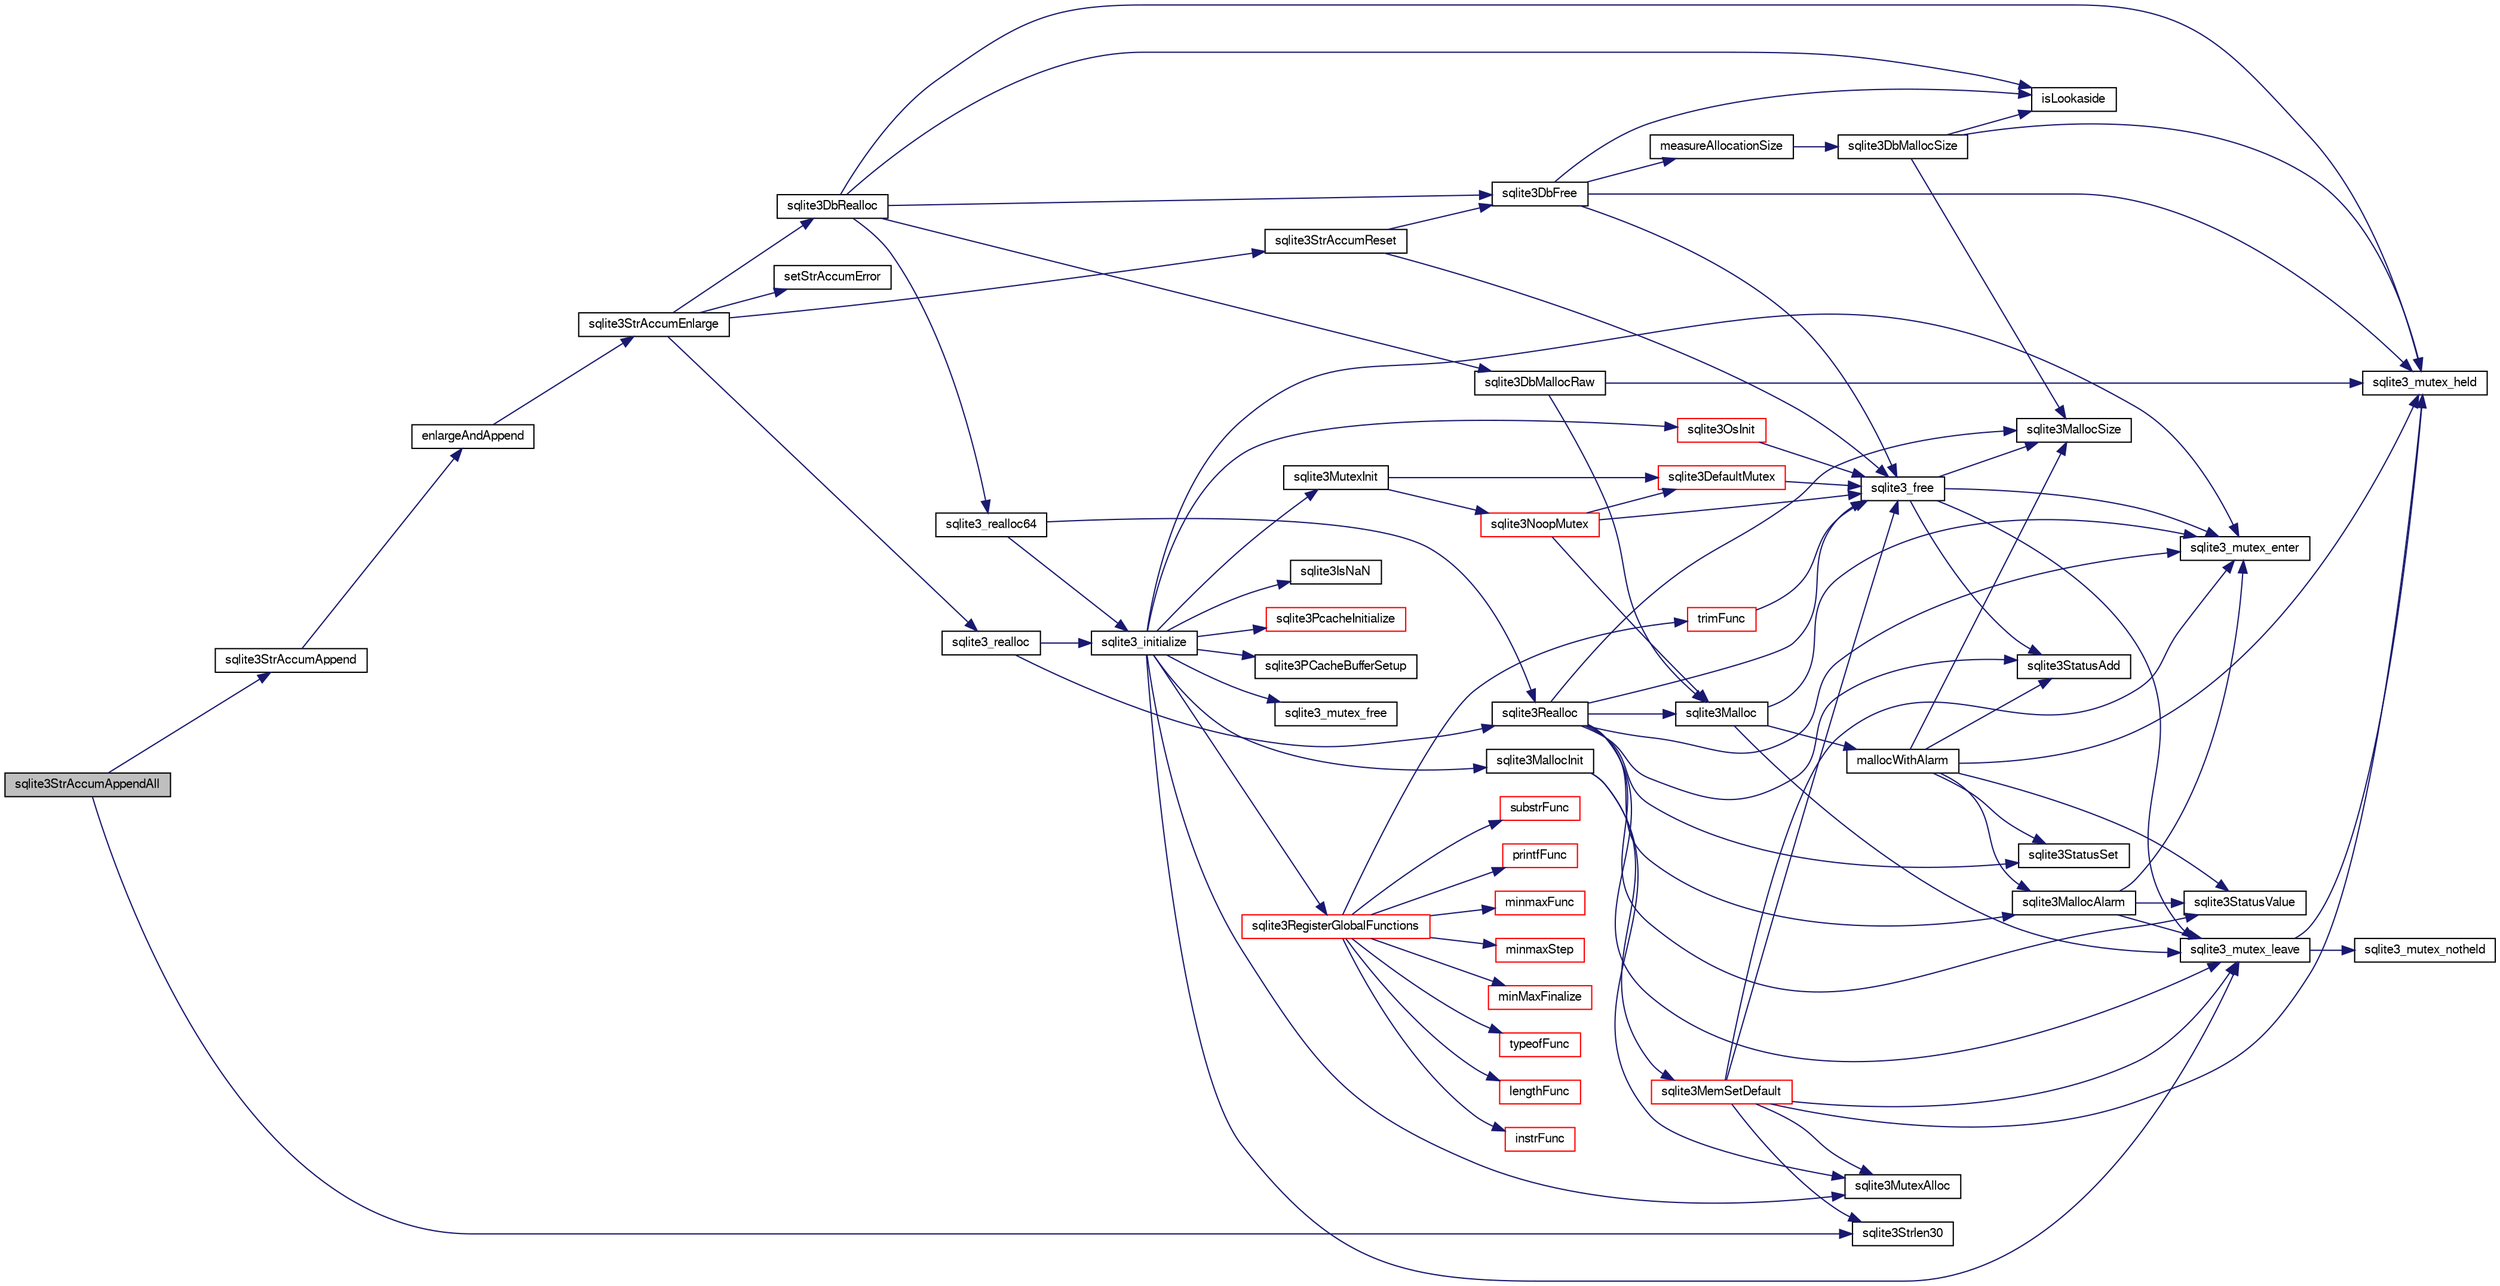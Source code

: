digraph "sqlite3StrAccumAppendAll"
{
  edge [fontname="FreeSans",fontsize="10",labelfontname="FreeSans",labelfontsize="10"];
  node [fontname="FreeSans",fontsize="10",shape=record];
  rankdir="LR";
  Node714829 [label="sqlite3StrAccumAppendAll",height=0.2,width=0.4,color="black", fillcolor="grey75", style="filled", fontcolor="black"];
  Node714829 -> Node714830 [color="midnightblue",fontsize="10",style="solid",fontname="FreeSans"];
  Node714830 [label="sqlite3StrAccumAppend",height=0.2,width=0.4,color="black", fillcolor="white", style="filled",URL="$sqlite3_8c.html#a56664fa33def33c5a5245b623441d5e0"];
  Node714830 -> Node714831 [color="midnightblue",fontsize="10",style="solid",fontname="FreeSans"];
  Node714831 [label="enlargeAndAppend",height=0.2,width=0.4,color="black", fillcolor="white", style="filled",URL="$sqlite3_8c.html#a25b21e61dc0883d849890eaa8a18088a"];
  Node714831 -> Node714832 [color="midnightblue",fontsize="10",style="solid",fontname="FreeSans"];
  Node714832 [label="sqlite3StrAccumEnlarge",height=0.2,width=0.4,color="black", fillcolor="white", style="filled",URL="$sqlite3_8c.html#a38976500a97c69d65086eeccca82dd96"];
  Node714832 -> Node714833 [color="midnightblue",fontsize="10",style="solid",fontname="FreeSans"];
  Node714833 [label="setStrAccumError",height=0.2,width=0.4,color="black", fillcolor="white", style="filled",URL="$sqlite3_8c.html#a3dc479a1fc8ba1ab8edfe51f8a0b102c"];
  Node714832 -> Node714834 [color="midnightblue",fontsize="10",style="solid",fontname="FreeSans"];
  Node714834 [label="sqlite3StrAccumReset",height=0.2,width=0.4,color="black", fillcolor="white", style="filled",URL="$sqlite3_8c.html#ad7e70f4ec9d2fa3a63a371e2c7c555d8"];
  Node714834 -> Node714835 [color="midnightblue",fontsize="10",style="solid",fontname="FreeSans"];
  Node714835 [label="sqlite3DbFree",height=0.2,width=0.4,color="black", fillcolor="white", style="filled",URL="$sqlite3_8c.html#ac70ab821a6607b4a1b909582dc37a069"];
  Node714835 -> Node714836 [color="midnightblue",fontsize="10",style="solid",fontname="FreeSans"];
  Node714836 [label="sqlite3_mutex_held",height=0.2,width=0.4,color="black", fillcolor="white", style="filled",URL="$sqlite3_8c.html#acf77da68932b6bc163c5e68547ecc3e7"];
  Node714835 -> Node714837 [color="midnightblue",fontsize="10",style="solid",fontname="FreeSans"];
  Node714837 [label="measureAllocationSize",height=0.2,width=0.4,color="black", fillcolor="white", style="filled",URL="$sqlite3_8c.html#a45731e644a22fdb756e2b6337224217a"];
  Node714837 -> Node714838 [color="midnightblue",fontsize="10",style="solid",fontname="FreeSans"];
  Node714838 [label="sqlite3DbMallocSize",height=0.2,width=0.4,color="black", fillcolor="white", style="filled",URL="$sqlite3_8c.html#aa397e5a8a03495203a0767abf0a71f86"];
  Node714838 -> Node714839 [color="midnightblue",fontsize="10",style="solid",fontname="FreeSans"];
  Node714839 [label="sqlite3MallocSize",height=0.2,width=0.4,color="black", fillcolor="white", style="filled",URL="$sqlite3_8c.html#acf5d2a5f35270bafb050bd2def576955"];
  Node714838 -> Node714836 [color="midnightblue",fontsize="10",style="solid",fontname="FreeSans"];
  Node714838 -> Node714840 [color="midnightblue",fontsize="10",style="solid",fontname="FreeSans"];
  Node714840 [label="isLookaside",height=0.2,width=0.4,color="black", fillcolor="white", style="filled",URL="$sqlite3_8c.html#a770fa05ff9717b75e16f4d968a77b897"];
  Node714835 -> Node714840 [color="midnightblue",fontsize="10",style="solid",fontname="FreeSans"];
  Node714835 -> Node714841 [color="midnightblue",fontsize="10",style="solid",fontname="FreeSans"];
  Node714841 [label="sqlite3_free",height=0.2,width=0.4,color="black", fillcolor="white", style="filled",URL="$sqlite3_8c.html#a6552349e36a8a691af5487999ab09519"];
  Node714841 -> Node714842 [color="midnightblue",fontsize="10",style="solid",fontname="FreeSans"];
  Node714842 [label="sqlite3_mutex_enter",height=0.2,width=0.4,color="black", fillcolor="white", style="filled",URL="$sqlite3_8c.html#a1c12cde690bd89f104de5cbad12a6bf5"];
  Node714841 -> Node714843 [color="midnightblue",fontsize="10",style="solid",fontname="FreeSans"];
  Node714843 [label="sqlite3StatusAdd",height=0.2,width=0.4,color="black", fillcolor="white", style="filled",URL="$sqlite3_8c.html#afa029f93586aeab4cc85360905dae9cd"];
  Node714841 -> Node714839 [color="midnightblue",fontsize="10",style="solid",fontname="FreeSans"];
  Node714841 -> Node714844 [color="midnightblue",fontsize="10",style="solid",fontname="FreeSans"];
  Node714844 [label="sqlite3_mutex_leave",height=0.2,width=0.4,color="black", fillcolor="white", style="filled",URL="$sqlite3_8c.html#a5838d235601dbd3c1fa993555c6bcc93"];
  Node714844 -> Node714836 [color="midnightblue",fontsize="10",style="solid",fontname="FreeSans"];
  Node714844 -> Node714845 [color="midnightblue",fontsize="10",style="solid",fontname="FreeSans"];
  Node714845 [label="sqlite3_mutex_notheld",height=0.2,width=0.4,color="black", fillcolor="white", style="filled",URL="$sqlite3_8c.html#a83967c837c1c000d3b5adcfaa688f5dc"];
  Node714834 -> Node714841 [color="midnightblue",fontsize="10",style="solid",fontname="FreeSans"];
  Node714832 -> Node714846 [color="midnightblue",fontsize="10",style="solid",fontname="FreeSans"];
  Node714846 [label="sqlite3DbRealloc",height=0.2,width=0.4,color="black", fillcolor="white", style="filled",URL="$sqlite3_8c.html#ae028f4902a9d29bcaf310ff289ee87dc"];
  Node714846 -> Node714836 [color="midnightblue",fontsize="10",style="solid",fontname="FreeSans"];
  Node714846 -> Node714847 [color="midnightblue",fontsize="10",style="solid",fontname="FreeSans"];
  Node714847 [label="sqlite3DbMallocRaw",height=0.2,width=0.4,color="black", fillcolor="white", style="filled",URL="$sqlite3_8c.html#abbe8be0cf7175e11ddc3e2218fad924e"];
  Node714847 -> Node714836 [color="midnightblue",fontsize="10",style="solid",fontname="FreeSans"];
  Node714847 -> Node714848 [color="midnightblue",fontsize="10",style="solid",fontname="FreeSans"];
  Node714848 [label="sqlite3Malloc",height=0.2,width=0.4,color="black", fillcolor="white", style="filled",URL="$sqlite3_8c.html#a361a2eaa846b1885f123abe46f5d8b2b"];
  Node714848 -> Node714842 [color="midnightblue",fontsize="10",style="solid",fontname="FreeSans"];
  Node714848 -> Node714849 [color="midnightblue",fontsize="10",style="solid",fontname="FreeSans"];
  Node714849 [label="mallocWithAlarm",height=0.2,width=0.4,color="black", fillcolor="white", style="filled",URL="$sqlite3_8c.html#ab070d5cf8e48ec8a6a43cf025d48598b"];
  Node714849 -> Node714836 [color="midnightblue",fontsize="10",style="solid",fontname="FreeSans"];
  Node714849 -> Node714850 [color="midnightblue",fontsize="10",style="solid",fontname="FreeSans"];
  Node714850 [label="sqlite3StatusSet",height=0.2,width=0.4,color="black", fillcolor="white", style="filled",URL="$sqlite3_8c.html#afec7586c01fcb5ea17dc9d7725a589d9"];
  Node714849 -> Node714851 [color="midnightblue",fontsize="10",style="solid",fontname="FreeSans"];
  Node714851 [label="sqlite3StatusValue",height=0.2,width=0.4,color="black", fillcolor="white", style="filled",URL="$sqlite3_8c.html#a30b8ac296c6e200c1fa57708d52c6ef6"];
  Node714849 -> Node714852 [color="midnightblue",fontsize="10",style="solid",fontname="FreeSans"];
  Node714852 [label="sqlite3MallocAlarm",height=0.2,width=0.4,color="black", fillcolor="white", style="filled",URL="$sqlite3_8c.html#ada66988e8471d1198f3219c062377508"];
  Node714852 -> Node714851 [color="midnightblue",fontsize="10",style="solid",fontname="FreeSans"];
  Node714852 -> Node714844 [color="midnightblue",fontsize="10",style="solid",fontname="FreeSans"];
  Node714852 -> Node714842 [color="midnightblue",fontsize="10",style="solid",fontname="FreeSans"];
  Node714849 -> Node714839 [color="midnightblue",fontsize="10",style="solid",fontname="FreeSans"];
  Node714849 -> Node714843 [color="midnightblue",fontsize="10",style="solid",fontname="FreeSans"];
  Node714848 -> Node714844 [color="midnightblue",fontsize="10",style="solid",fontname="FreeSans"];
  Node714846 -> Node714840 [color="midnightblue",fontsize="10",style="solid",fontname="FreeSans"];
  Node714846 -> Node714835 [color="midnightblue",fontsize="10",style="solid",fontname="FreeSans"];
  Node714846 -> Node714853 [color="midnightblue",fontsize="10",style="solid",fontname="FreeSans"];
  Node714853 [label="sqlite3_realloc64",height=0.2,width=0.4,color="black", fillcolor="white", style="filled",URL="$sqlite3_8c.html#a3765a714077ee547e811034236dc9ecd"];
  Node714853 -> Node714854 [color="midnightblue",fontsize="10",style="solid",fontname="FreeSans"];
  Node714854 [label="sqlite3_initialize",height=0.2,width=0.4,color="black", fillcolor="white", style="filled",URL="$sqlite3_8c.html#ab0c0ee2d5d4cf8b28e9572296a8861df"];
  Node714854 -> Node714855 [color="midnightblue",fontsize="10",style="solid",fontname="FreeSans"];
  Node714855 [label="sqlite3MutexInit",height=0.2,width=0.4,color="black", fillcolor="white", style="filled",URL="$sqlite3_8c.html#a7906afcdd1cdb3d0007eb932398a1158"];
  Node714855 -> Node714856 [color="midnightblue",fontsize="10",style="solid",fontname="FreeSans"];
  Node714856 [label="sqlite3DefaultMutex",height=0.2,width=0.4,color="red", fillcolor="white", style="filled",URL="$sqlite3_8c.html#ac895a71e325f9b2f9b862f737c17aca8"];
  Node714856 -> Node714841 [color="midnightblue",fontsize="10",style="solid",fontname="FreeSans"];
  Node714855 -> Node714865 [color="midnightblue",fontsize="10",style="solid",fontname="FreeSans"];
  Node714865 [label="sqlite3NoopMutex",height=0.2,width=0.4,color="red", fillcolor="white", style="filled",URL="$sqlite3_8c.html#a09742cde9ef371d94f8201d2cdb543e4"];
  Node714865 -> Node714848 [color="midnightblue",fontsize="10",style="solid",fontname="FreeSans"];
  Node714865 -> Node714841 [color="midnightblue",fontsize="10",style="solid",fontname="FreeSans"];
  Node714865 -> Node714856 [color="midnightblue",fontsize="10",style="solid",fontname="FreeSans"];
  Node714854 -> Node714873 [color="midnightblue",fontsize="10",style="solid",fontname="FreeSans"];
  Node714873 [label="sqlite3MutexAlloc",height=0.2,width=0.4,color="black", fillcolor="white", style="filled",URL="$sqlite3_8c.html#a0e3f432ee581f6876b590e7ad7e84e19"];
  Node714854 -> Node714842 [color="midnightblue",fontsize="10",style="solid",fontname="FreeSans"];
  Node714854 -> Node714874 [color="midnightblue",fontsize="10",style="solid",fontname="FreeSans"];
  Node714874 [label="sqlite3MallocInit",height=0.2,width=0.4,color="black", fillcolor="white", style="filled",URL="$sqlite3_8c.html#a9e06f9e7cad0d83ce80ab493c9533552"];
  Node714874 -> Node714875 [color="midnightblue",fontsize="10",style="solid",fontname="FreeSans"];
  Node714875 [label="sqlite3MemSetDefault",height=0.2,width=0.4,color="red", fillcolor="white", style="filled",URL="$sqlite3_8c.html#a162fbfd727e92c5f8f72625b5ff62549"];
  Node714875 -> Node714873 [color="midnightblue",fontsize="10",style="solid",fontname="FreeSans"];
  Node714875 -> Node714842 [color="midnightblue",fontsize="10",style="solid",fontname="FreeSans"];
  Node714875 -> Node714844 [color="midnightblue",fontsize="10",style="solid",fontname="FreeSans"];
  Node714875 -> Node714892 [color="midnightblue",fontsize="10",style="solid",fontname="FreeSans"];
  Node714892 [label="sqlite3Strlen30",height=0.2,width=0.4,color="black", fillcolor="white", style="filled",URL="$sqlite3_8c.html#a3dcd80ba41f1a308193dee74857b62a7"];
  Node714875 -> Node714836 [color="midnightblue",fontsize="10",style="solid",fontname="FreeSans"];
  Node714875 -> Node714841 [color="midnightblue",fontsize="10",style="solid",fontname="FreeSans"];
  Node714874 -> Node714873 [color="midnightblue",fontsize="10",style="solid",fontname="FreeSans"];
  Node714854 -> Node714844 [color="midnightblue",fontsize="10",style="solid",fontname="FreeSans"];
  Node714854 -> Node714954 [color="midnightblue",fontsize="10",style="solid",fontname="FreeSans"];
  Node714954 [label="sqlite3RegisterGlobalFunctions",height=0.2,width=0.4,color="red", fillcolor="white", style="filled",URL="$sqlite3_8c.html#a9f75bd111010f29e1b8d74344473c4ec"];
  Node714954 -> Node714955 [color="midnightblue",fontsize="10",style="solid",fontname="FreeSans"];
  Node714955 [label="trimFunc",height=0.2,width=0.4,color="red", fillcolor="white", style="filled",URL="$sqlite3_8c.html#afad56dbe7f08139a630156e644b14704"];
  Node714955 -> Node714841 [color="midnightblue",fontsize="10",style="solid",fontname="FreeSans"];
  Node714954 -> Node714968 [color="midnightblue",fontsize="10",style="solid",fontname="FreeSans"];
  Node714968 [label="minmaxFunc",height=0.2,width=0.4,color="red", fillcolor="white", style="filled",URL="$sqlite3_8c.html#a4d00f48b948fd73cb70bcfd1efc0bfb0"];
  Node714954 -> Node714977 [color="midnightblue",fontsize="10",style="solid",fontname="FreeSans"];
  Node714977 [label="minmaxStep",height=0.2,width=0.4,color="red", fillcolor="white", style="filled",URL="$sqlite3_8c.html#a5b4c0da0f3b61d7ff25ebd30aa22cca4"];
  Node714954 -> Node714981 [color="midnightblue",fontsize="10",style="solid",fontname="FreeSans"];
  Node714981 [label="minMaxFinalize",height=0.2,width=0.4,color="red", fillcolor="white", style="filled",URL="$sqlite3_8c.html#a0439dd90934a2dee93517c50884d5924"];
  Node714954 -> Node714982 [color="midnightblue",fontsize="10",style="solid",fontname="FreeSans"];
  Node714982 [label="typeofFunc",height=0.2,width=0.4,color="red", fillcolor="white", style="filled",URL="$sqlite3_8c.html#aba6c564ff0d6b017de448469d0fb243f"];
  Node714954 -> Node714983 [color="midnightblue",fontsize="10",style="solid",fontname="FreeSans"];
  Node714983 [label="lengthFunc",height=0.2,width=0.4,color="red", fillcolor="white", style="filled",URL="$sqlite3_8c.html#affdabf006c37c26a1c3e325badb83546"];
  Node714954 -> Node714988 [color="midnightblue",fontsize="10",style="solid",fontname="FreeSans"];
  Node714988 [label="instrFunc",height=0.2,width=0.4,color="red", fillcolor="white", style="filled",URL="$sqlite3_8c.html#a8f86ca540b92ac28aaefaa126170cf8c"];
  Node714954 -> Node714990 [color="midnightblue",fontsize="10",style="solid",fontname="FreeSans"];
  Node714990 [label="substrFunc",height=0.2,width=0.4,color="red", fillcolor="white", style="filled",URL="$sqlite3_8c.html#a8a8739d9af5589338113371e440b2734"];
  Node714954 -> Node714995 [color="midnightblue",fontsize="10",style="solid",fontname="FreeSans"];
  Node714995 [label="printfFunc",height=0.2,width=0.4,color="red", fillcolor="white", style="filled",URL="$sqlite3_8c.html#a80ca21d434c7c5b6668bee721331dda8"];
  Node714854 -> Node715104 [color="midnightblue",fontsize="10",style="solid",fontname="FreeSans"];
  Node715104 [label="sqlite3PcacheInitialize",height=0.2,width=0.4,color="red", fillcolor="white", style="filled",URL="$sqlite3_8c.html#a2902c61ddc88bea002c4d69fe4052b1f"];
  Node714854 -> Node715105 [color="midnightblue",fontsize="10",style="solid",fontname="FreeSans"];
  Node715105 [label="sqlite3OsInit",height=0.2,width=0.4,color="red", fillcolor="white", style="filled",URL="$sqlite3_8c.html#afeaa886fe1ca086a30fd278b1d069762"];
  Node715105 -> Node714841 [color="midnightblue",fontsize="10",style="solid",fontname="FreeSans"];
  Node714854 -> Node715109 [color="midnightblue",fontsize="10",style="solid",fontname="FreeSans"];
  Node715109 [label="sqlite3PCacheBufferSetup",height=0.2,width=0.4,color="black", fillcolor="white", style="filled",URL="$sqlite3_8c.html#ad18a1eebefdfbc4254f473f7b0101937"];
  Node714854 -> Node715110 [color="midnightblue",fontsize="10",style="solid",fontname="FreeSans"];
  Node715110 [label="sqlite3_mutex_free",height=0.2,width=0.4,color="black", fillcolor="white", style="filled",URL="$sqlite3_8c.html#a2db2e72e08f6873afa9c61b0ec726fec"];
  Node714854 -> Node714891 [color="midnightblue",fontsize="10",style="solid",fontname="FreeSans"];
  Node714891 [label="sqlite3IsNaN",height=0.2,width=0.4,color="black", fillcolor="white", style="filled",URL="$sqlite3_8c.html#aed4d78203877c3486765ccbc7feebb50"];
  Node714853 -> Node715037 [color="midnightblue",fontsize="10",style="solid",fontname="FreeSans"];
  Node715037 [label="sqlite3Realloc",height=0.2,width=0.4,color="black", fillcolor="white", style="filled",URL="$sqlite3_8c.html#ad53aefdfc088f622e23ffe838201fe22"];
  Node715037 -> Node714848 [color="midnightblue",fontsize="10",style="solid",fontname="FreeSans"];
  Node715037 -> Node714841 [color="midnightblue",fontsize="10",style="solid",fontname="FreeSans"];
  Node715037 -> Node714839 [color="midnightblue",fontsize="10",style="solid",fontname="FreeSans"];
  Node715037 -> Node714842 [color="midnightblue",fontsize="10",style="solid",fontname="FreeSans"];
  Node715037 -> Node714850 [color="midnightblue",fontsize="10",style="solid",fontname="FreeSans"];
  Node715037 -> Node714851 [color="midnightblue",fontsize="10",style="solid",fontname="FreeSans"];
  Node715037 -> Node714852 [color="midnightblue",fontsize="10",style="solid",fontname="FreeSans"];
  Node715037 -> Node714843 [color="midnightblue",fontsize="10",style="solid",fontname="FreeSans"];
  Node715037 -> Node714844 [color="midnightblue",fontsize="10",style="solid",fontname="FreeSans"];
  Node714832 -> Node715036 [color="midnightblue",fontsize="10",style="solid",fontname="FreeSans"];
  Node715036 [label="sqlite3_realloc",height=0.2,width=0.4,color="black", fillcolor="white", style="filled",URL="$sqlite3_8c.html#a822d9e42f6ab4b2ec803f311aeb9618d"];
  Node715036 -> Node714854 [color="midnightblue",fontsize="10",style="solid",fontname="FreeSans"];
  Node715036 -> Node715037 [color="midnightblue",fontsize="10",style="solid",fontname="FreeSans"];
  Node714829 -> Node714892 [color="midnightblue",fontsize="10",style="solid",fontname="FreeSans"];
}
